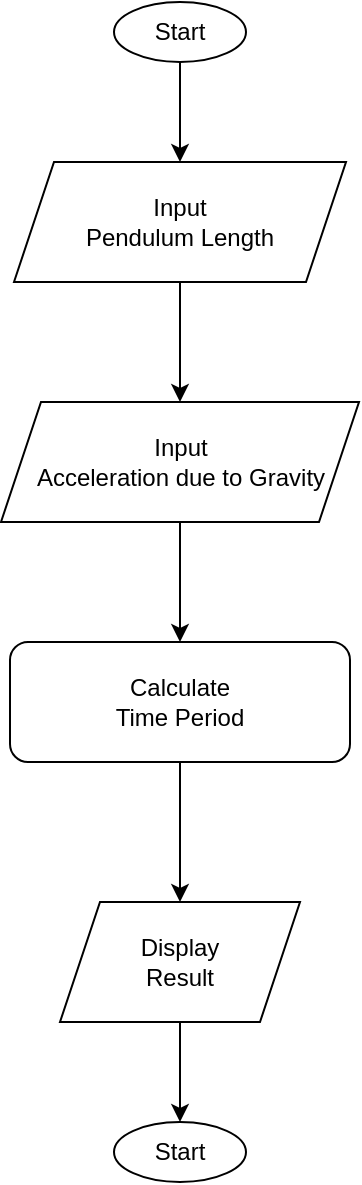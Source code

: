 <mxfile version="21.6.8" type="device">
  <diagram name="Page-1" id="LKkhuCPTVkQqO0gp-NfC">
    <mxGraphModel dx="1113" dy="737" grid="1" gridSize="10" guides="1" tooltips="1" connect="1" arrows="1" fold="1" page="1" pageScale="1" pageWidth="827" pageHeight="1169" math="0" shadow="0">
      <root>
        <mxCell id="0" />
        <mxCell id="1" parent="0" />
        <mxCell id="5gaczCeEpjP1CUPyqfyK-2" style="edgeStyle=orthogonalEdgeStyle;rounded=0;orthogonalLoop=1;jettySize=auto;html=1;entryX=0.5;entryY=0;entryDx=0;entryDy=0;" edge="1" parent="1" source="J8JiJ5vjeMp6-n0v4bLm-1" target="5gaczCeEpjP1CUPyqfyK-1">
          <mxGeometry relative="1" as="geometry" />
        </mxCell>
        <mxCell id="J8JiJ5vjeMp6-n0v4bLm-1" value="Start" style="ellipse;whiteSpace=wrap;html=1;" parent="1" vertex="1">
          <mxGeometry x="381" y="50" width="66" height="30" as="geometry" />
        </mxCell>
        <mxCell id="5gaczCeEpjP1CUPyqfyK-4" style="edgeStyle=orthogonalEdgeStyle;rounded=0;orthogonalLoop=1;jettySize=auto;html=1;entryX=0.5;entryY=0;entryDx=0;entryDy=0;" edge="1" parent="1" source="5gaczCeEpjP1CUPyqfyK-1" target="5gaczCeEpjP1CUPyqfyK-3">
          <mxGeometry relative="1" as="geometry" />
        </mxCell>
        <mxCell id="5gaczCeEpjP1CUPyqfyK-1" value="Input&lt;br&gt;Pendulum Length" style="shape=parallelogram;perimeter=parallelogramPerimeter;whiteSpace=wrap;html=1;fixedSize=1;" vertex="1" parent="1">
          <mxGeometry x="331" y="130" width="166" height="60" as="geometry" />
        </mxCell>
        <mxCell id="5gaczCeEpjP1CUPyqfyK-6" style="edgeStyle=orthogonalEdgeStyle;rounded=0;orthogonalLoop=1;jettySize=auto;html=1;" edge="1" parent="1" source="5gaczCeEpjP1CUPyqfyK-3" target="5gaczCeEpjP1CUPyqfyK-5">
          <mxGeometry relative="1" as="geometry" />
        </mxCell>
        <mxCell id="5gaczCeEpjP1CUPyqfyK-3" value="Input&lt;br&gt;Acceleration due to Gravity" style="shape=parallelogram;perimeter=parallelogramPerimeter;whiteSpace=wrap;html=1;fixedSize=1;" vertex="1" parent="1">
          <mxGeometry x="324.5" y="250" width="179" height="60" as="geometry" />
        </mxCell>
        <mxCell id="5gaczCeEpjP1CUPyqfyK-8" style="edgeStyle=orthogonalEdgeStyle;rounded=0;orthogonalLoop=1;jettySize=auto;html=1;entryX=0.5;entryY=0;entryDx=0;entryDy=0;" edge="1" parent="1" source="5gaczCeEpjP1CUPyqfyK-5" target="5gaczCeEpjP1CUPyqfyK-7">
          <mxGeometry relative="1" as="geometry" />
        </mxCell>
        <mxCell id="5gaczCeEpjP1CUPyqfyK-5" value="Calculate&lt;br&gt;Time Period" style="rounded=1;whiteSpace=wrap;html=1;" vertex="1" parent="1">
          <mxGeometry x="329" y="370" width="170" height="60" as="geometry" />
        </mxCell>
        <mxCell id="5gaczCeEpjP1CUPyqfyK-10" style="edgeStyle=orthogonalEdgeStyle;rounded=0;orthogonalLoop=1;jettySize=auto;html=1;entryX=0.5;entryY=0;entryDx=0;entryDy=0;" edge="1" parent="1" source="5gaczCeEpjP1CUPyqfyK-7" target="5gaczCeEpjP1CUPyqfyK-9">
          <mxGeometry relative="1" as="geometry" />
        </mxCell>
        <mxCell id="5gaczCeEpjP1CUPyqfyK-7" value="Display&lt;br&gt;Result" style="shape=parallelogram;perimeter=parallelogramPerimeter;whiteSpace=wrap;html=1;fixedSize=1;" vertex="1" parent="1">
          <mxGeometry x="354" y="500" width="120" height="60" as="geometry" />
        </mxCell>
        <mxCell id="5gaczCeEpjP1CUPyqfyK-9" value="Start" style="ellipse;whiteSpace=wrap;html=1;" vertex="1" parent="1">
          <mxGeometry x="381" y="610" width="66" height="30" as="geometry" />
        </mxCell>
      </root>
    </mxGraphModel>
  </diagram>
</mxfile>
